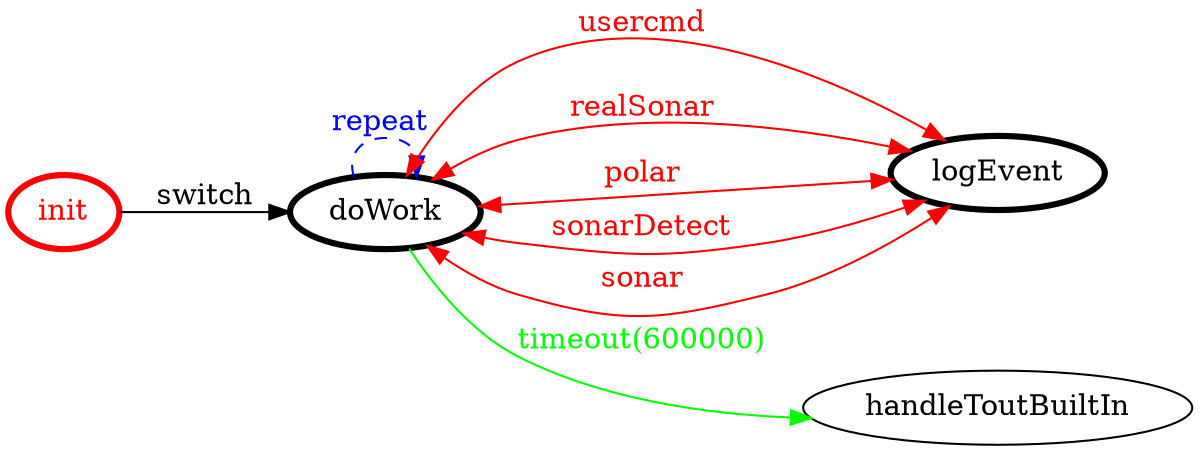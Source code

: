 /*
*
* A GraphViz DOT FSM description 
* Please use a GraphViz visualizer (like http://www.webgraphviz.com)
*  
*/

digraph finite_state_machine {
	rankdir=LR
	size="8,5"
	
	init [ color = red ][ fontcolor = red ][ penwidth = 3 ]
	doWork [ color = black ][ fontcolor = black ][ penwidth = 3 ]
	logEvent [ color = black ][ fontcolor = black ][ penwidth = 3 ]
	
	doWork -> logEvent [ label = "usercmd" ][ color = red ][ fontcolor = red ][ dir = both ]
	doWork -> logEvent [ label = "realSonar" ][ color = red ][ fontcolor = red ][ dir = both ]
	init -> doWork [ label = "switch" ][ color = black ][ fontcolor = black ]
	doWork -> logEvent [ label = "polar" ][ color = red ][ fontcolor = red ][ dir = both ]
	doWork -> logEvent [ label = "sonarDetect" ][ color = red ][ fontcolor = red ][ dir = both ]
	doWork -> doWork [ label = "repeat "][ style = dashed ][ color = blue ][ fontcolor = blue ]
	doWork -> handleToutBuiltIn [ label = "timeout(600000)" ][ color = green ][ fontcolor = green ]
	doWork -> logEvent [ label = "sonar" ][ color = red ][ fontcolor = red ][ dir = both ]
}
